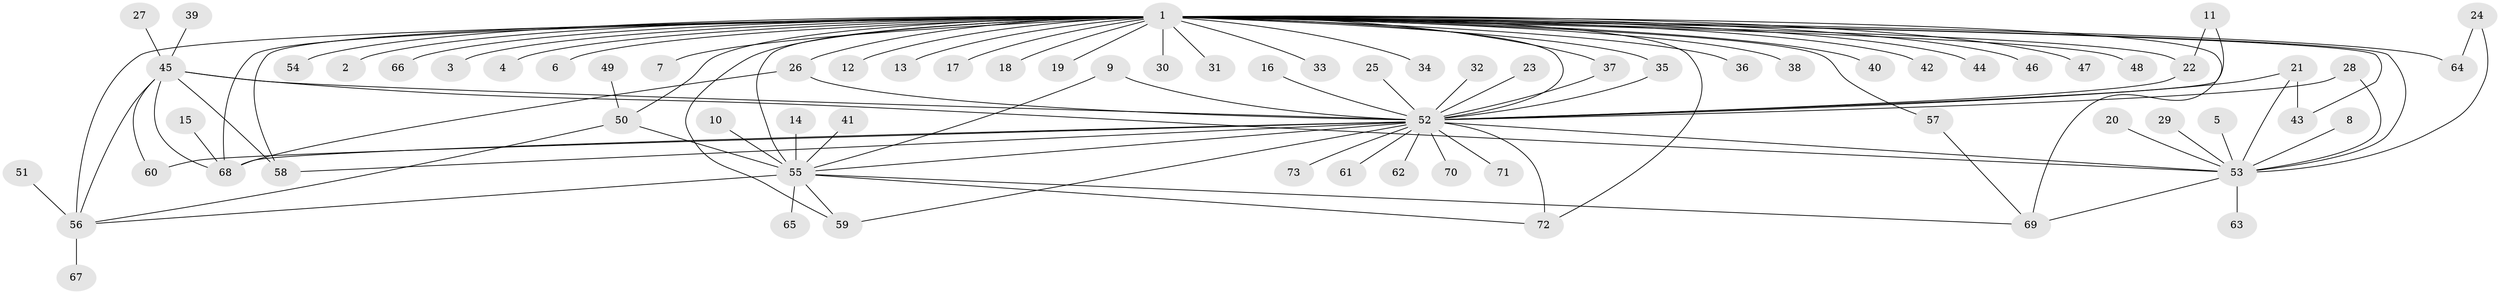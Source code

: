 // original degree distribution, {30: 0.00684931506849315, 21: 0.00684931506849315, 1: 0.547945205479452, 10: 0.0136986301369863, 5: 0.03424657534246575, 14: 0.00684931506849315, 26: 0.00684931506849315, 2: 0.1917808219178082, 3: 0.13013698630136986, 4: 0.04794520547945205, 7: 0.00684931506849315}
// Generated by graph-tools (version 1.1) at 2025/25/03/09/25 03:25:56]
// undirected, 73 vertices, 102 edges
graph export_dot {
graph [start="1"]
  node [color=gray90,style=filled];
  1;
  2;
  3;
  4;
  5;
  6;
  7;
  8;
  9;
  10;
  11;
  12;
  13;
  14;
  15;
  16;
  17;
  18;
  19;
  20;
  21;
  22;
  23;
  24;
  25;
  26;
  27;
  28;
  29;
  30;
  31;
  32;
  33;
  34;
  35;
  36;
  37;
  38;
  39;
  40;
  41;
  42;
  43;
  44;
  45;
  46;
  47;
  48;
  49;
  50;
  51;
  52;
  53;
  54;
  55;
  56;
  57;
  58;
  59;
  60;
  61;
  62;
  63;
  64;
  65;
  66;
  67;
  68;
  69;
  70;
  71;
  72;
  73;
  1 -- 2 [weight=1.0];
  1 -- 3 [weight=1.0];
  1 -- 4 [weight=1.0];
  1 -- 6 [weight=1.0];
  1 -- 7 [weight=1.0];
  1 -- 12 [weight=1.0];
  1 -- 13 [weight=1.0];
  1 -- 17 [weight=1.0];
  1 -- 18 [weight=1.0];
  1 -- 19 [weight=1.0];
  1 -- 22 [weight=1.0];
  1 -- 26 [weight=1.0];
  1 -- 30 [weight=1.0];
  1 -- 31 [weight=1.0];
  1 -- 33 [weight=1.0];
  1 -- 34 [weight=1.0];
  1 -- 35 [weight=1.0];
  1 -- 36 [weight=1.0];
  1 -- 37 [weight=1.0];
  1 -- 38 [weight=1.0];
  1 -- 40 [weight=1.0];
  1 -- 42 [weight=1.0];
  1 -- 43 [weight=1.0];
  1 -- 44 [weight=1.0];
  1 -- 46 [weight=1.0];
  1 -- 47 [weight=1.0];
  1 -- 48 [weight=1.0];
  1 -- 50 [weight=1.0];
  1 -- 52 [weight=1.0];
  1 -- 53 [weight=2.0];
  1 -- 54 [weight=1.0];
  1 -- 55 [weight=2.0];
  1 -- 56 [weight=2.0];
  1 -- 57 [weight=1.0];
  1 -- 58 [weight=1.0];
  1 -- 59 [weight=1.0];
  1 -- 64 [weight=1.0];
  1 -- 66 [weight=1.0];
  1 -- 68 [weight=2.0];
  1 -- 69 [weight=1.0];
  1 -- 72 [weight=1.0];
  5 -- 53 [weight=1.0];
  8 -- 53 [weight=1.0];
  9 -- 52 [weight=1.0];
  9 -- 55 [weight=1.0];
  10 -- 55 [weight=1.0];
  11 -- 22 [weight=1.0];
  11 -- 52 [weight=1.0];
  14 -- 55 [weight=1.0];
  15 -- 68 [weight=1.0];
  16 -- 52 [weight=1.0];
  20 -- 53 [weight=1.0];
  21 -- 43 [weight=1.0];
  21 -- 52 [weight=1.0];
  21 -- 53 [weight=1.0];
  22 -- 52 [weight=1.0];
  23 -- 52 [weight=1.0];
  24 -- 53 [weight=1.0];
  24 -- 64 [weight=1.0];
  25 -- 52 [weight=1.0];
  26 -- 52 [weight=1.0];
  26 -- 68 [weight=2.0];
  27 -- 45 [weight=1.0];
  28 -- 52 [weight=1.0];
  28 -- 53 [weight=1.0];
  29 -- 53 [weight=1.0];
  32 -- 52 [weight=1.0];
  35 -- 52 [weight=1.0];
  37 -- 52 [weight=1.0];
  39 -- 45 [weight=1.0];
  41 -- 55 [weight=1.0];
  45 -- 52 [weight=1.0];
  45 -- 53 [weight=1.0];
  45 -- 56 [weight=1.0];
  45 -- 58 [weight=1.0];
  45 -- 60 [weight=1.0];
  45 -- 68 [weight=1.0];
  49 -- 50 [weight=1.0];
  50 -- 55 [weight=1.0];
  50 -- 56 [weight=1.0];
  51 -- 56 [weight=1.0];
  52 -- 53 [weight=1.0];
  52 -- 55 [weight=1.0];
  52 -- 58 [weight=1.0];
  52 -- 59 [weight=1.0];
  52 -- 60 [weight=1.0];
  52 -- 61 [weight=1.0];
  52 -- 62 [weight=1.0];
  52 -- 68 [weight=1.0];
  52 -- 70 [weight=1.0];
  52 -- 71 [weight=1.0];
  52 -- 72 [weight=1.0];
  52 -- 73 [weight=1.0];
  53 -- 63 [weight=1.0];
  53 -- 69 [weight=1.0];
  55 -- 56 [weight=1.0];
  55 -- 59 [weight=1.0];
  55 -- 65 [weight=1.0];
  55 -- 69 [weight=1.0];
  55 -- 72 [weight=1.0];
  56 -- 67 [weight=1.0];
  57 -- 69 [weight=1.0];
}
